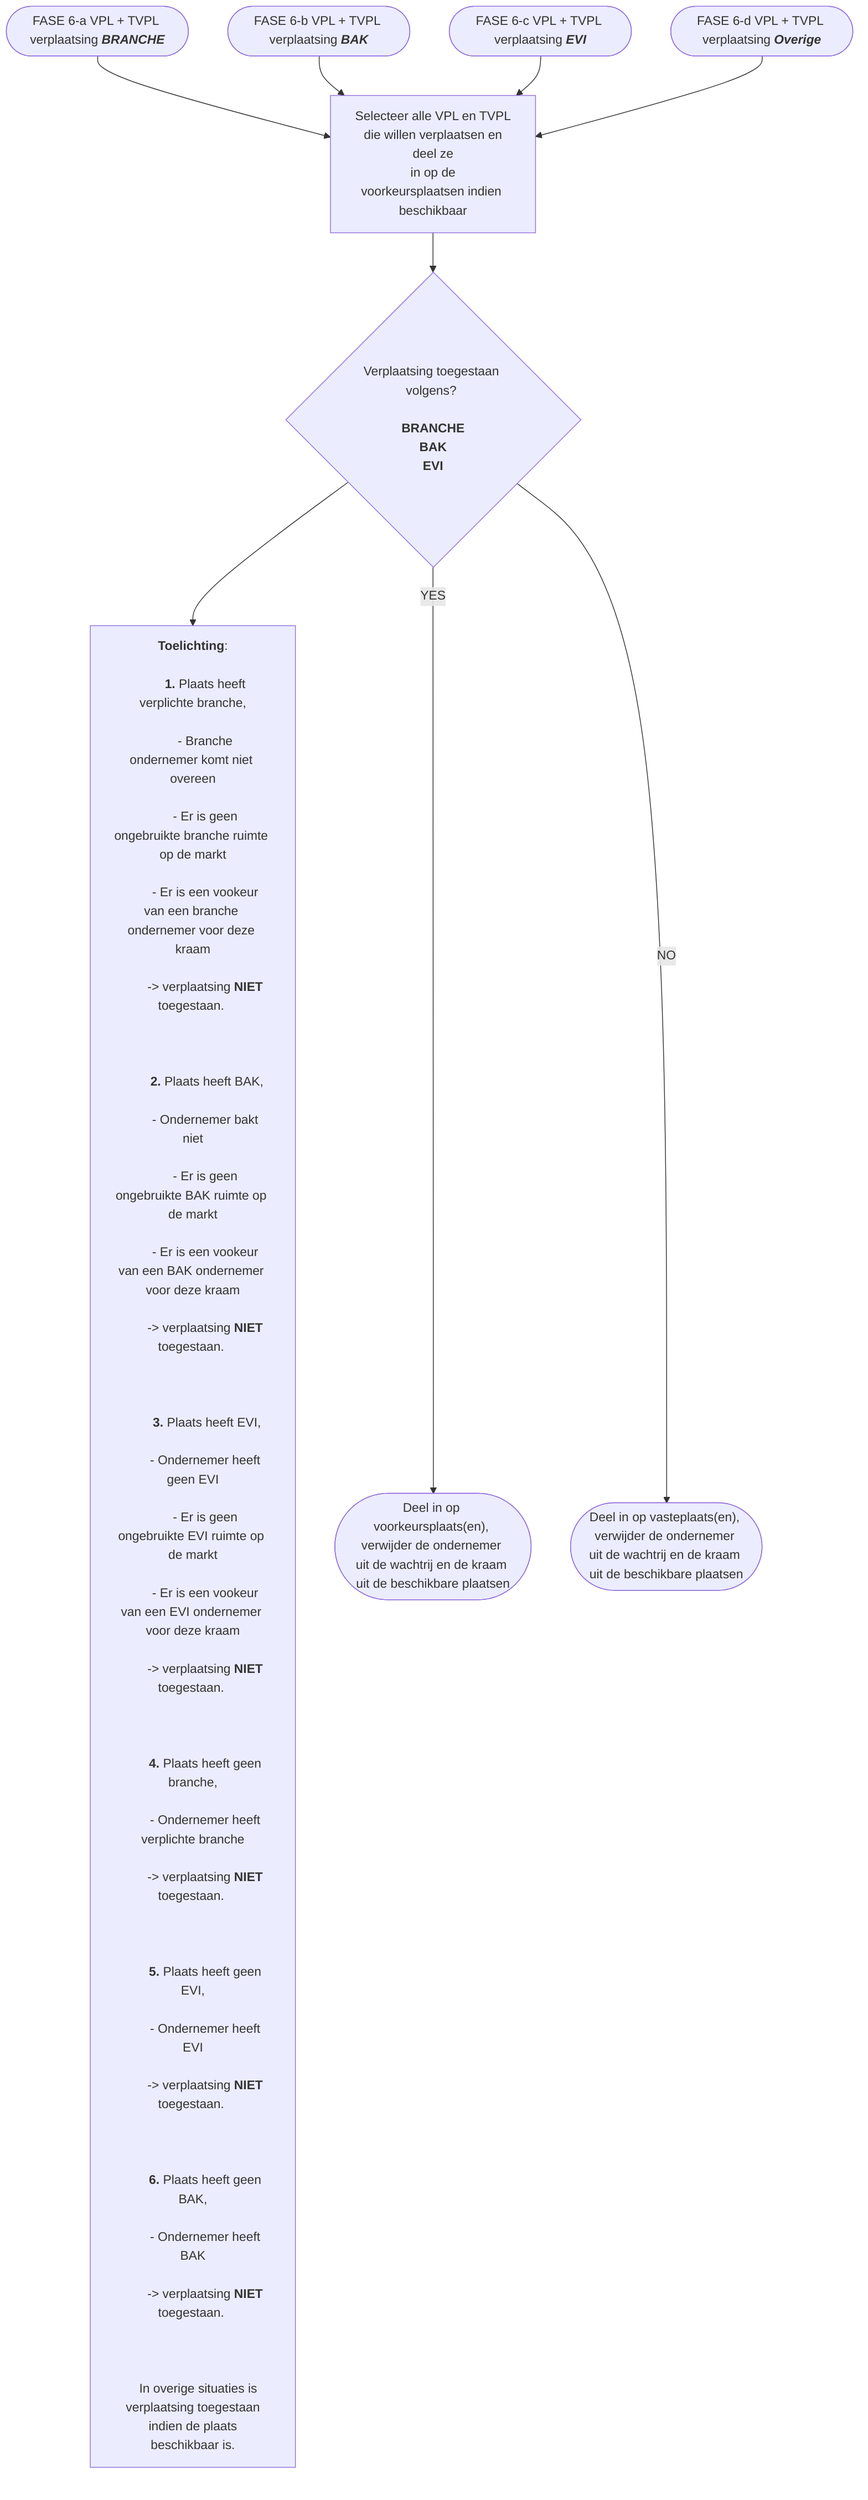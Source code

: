 graph TD
    A0(["FASE 6-a VPL + TVPL verplaatsing <b><i>BRANCHE</i></b>"]) --> B
    A1(["FASE 6-b VPL + TVPL verplaatsing <b><i>BAK</i></b>"]) --> B
    A2(["FASE 6-c VPL + TVPL verplaatsing <b><i>EVI</i></b>"]) --> B
    A3(["FASE 6-d VPL + TVPL verplaatsing <b><i>Overige</i></b>"]) --> B

    B["Selecteer alle VPL en TVPL<br> die willen verplaatsen en deel ze<br> in op de voorkeursplaatsen indien beschikbaar"] -->
    


    C{"Verplaatsing toegestaan volgens? <b><br><br>BRANCHE<br>BAK<br>EVI</b>"} --> NOTE
    C --YES--> D(["Deel in op voorkeursplaats(en), <br>verwijder de ondernemer uit de wachtrij en de kraam uit de beschikbare plaatsen"])
    C --NO--> E(["Deel in op vasteplaats(en), <br>verwijder de ondernemer uit de wachtrij en de kraam uit de beschikbare plaatsen"])

    NOTE["
    <b>Toelichting</b>:<br> 
        <b>1.</b> Plaats heeft verplichte branche,<br>
        - Branche ondernemer komt niet overeen<br>
        - Er is geen ongebruikte branche ruimte op de markt<br>
        - Er is een vookeur van een branche ondernemer voor deze kraam<br>
        -> verplaatsing <b>NIET</b> toegestaan. <br><br>

        <b>2.</b> Plaats heeft BAK,<br>
        - Ondernemer bakt niet<br>
        - Er is geen ongebruikte BAK ruimte op de markt<br>
        - Er is een vookeur van een BAK ondernemer voor deze kraam<br>
        -> verplaatsing <b>NIET</b> toegestaan. <br><br>

        <b>3.</b> Plaats heeft EVI,<br>
        - Ondernemer heeft geen EVI<br>
        - Er is geen ongebruikte EVI ruimte op de markt<br>
        - Er is een vookeur van een EVI ondernemer voor deze kraam<br>
        -> verplaatsing <b>NIET</b> toegestaan. <br><br>

        <b>4.</b> Plaats heeft geen branche,<br>
        - Ondernemer heeft verplichte branche<br>
        -> verplaatsing <b>NIET</b> toegestaan. <br><br>

        <b>5.</b> Plaats heeft geen EVI,<br>
        - Ondernemer heeft EVI<br>
        -> verplaatsing <b>NIET</b> toegestaan. <br><br>

        <b>6.</b> Plaats heeft geen BAK,<br>
        - Ondernemer heeft BAK<br>
        -> verplaatsing <b>NIET</b> toegestaan. <br><br>

    In overige situaties is verplaatsing toegestaan<br> indien de plaats beschikbaar is.

    "]